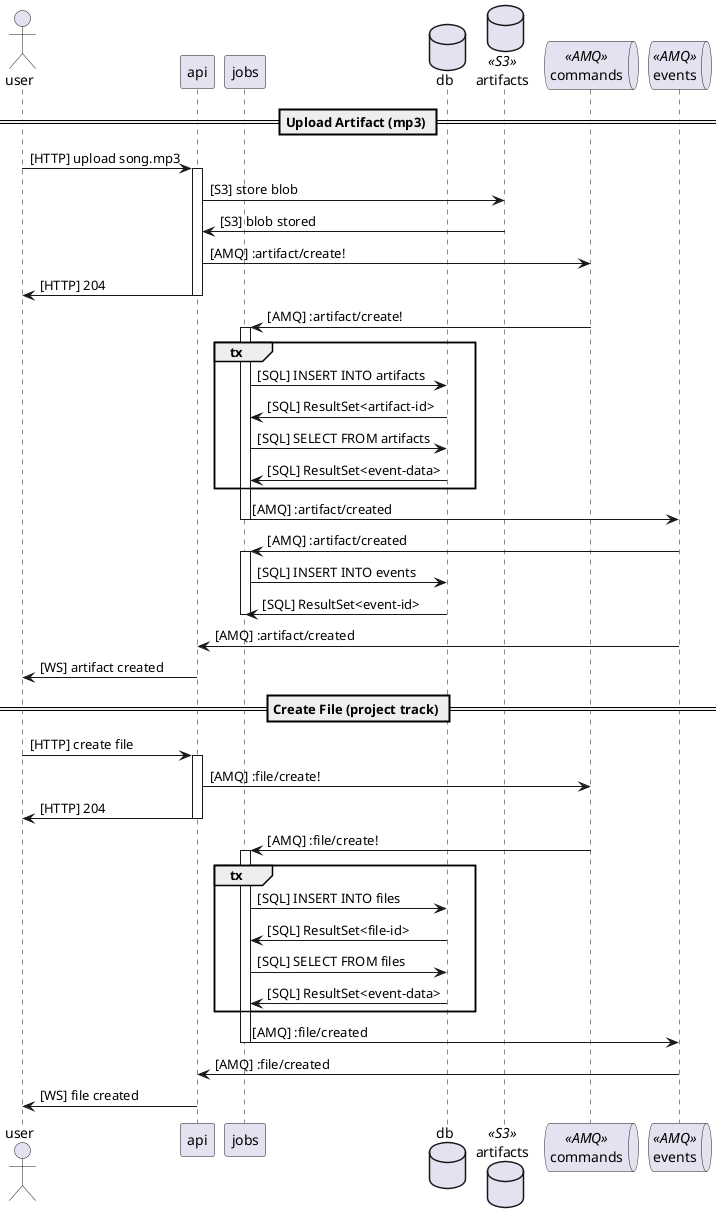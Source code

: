 @startuml
hide circle
skinparam linetype ortho

actor user
participant api
participant jobs
database db
database artifacts as s3 <<S3>>
queue commands <<AMQ>>
queue events <<AMQ>>

== Upload Artifact (mp3) ==

user -> api: [HTTP] upload song.mp3

activate api
    api -> s3: [S3] store blob
    s3 -> api: [S3] blob stored
    api -> commands: [AMQ] :artifact/create!
    api -> user: [HTTP] 204
deactivate api

commands -> jobs: [AMQ] :artifact/create!

activate jobs
    group tx
        jobs -> db: [SQL] INSERT INTO artifacts
        db -> jobs: [SQL] ResultSet<artifact-id>
        jobs -> db: [SQL] SELECT FROM artifacts
        db -> jobs: [SQL] ResultSet<event-data>
    end
    jobs -> events: [AMQ] :artifact/created
deactivate jobs

events -> jobs: [AMQ] :artifact/created

activate jobs
    jobs -> db: [SQL] INSERT INTO events
    db -> jobs: [SQL] ResultSet<event-id>
deactivate jobs

events -> api: [AMQ] :artifact/created
api -> user: [WS] artifact created

== Create File (project track) ==

user -> api: [HTTP] create file

activate api
    api -> commands: [AMQ] :file/create!
    api -> user: [HTTP] 204
deactivate api

commands -> jobs: [AMQ] :file/create!

activate jobs
    group tx
        jobs -> db: [SQL] INSERT INTO files
        db -> jobs: [SQL] ResultSet<file-id>
        jobs -> db: [SQL] SELECT FROM files
        db -> jobs: [SQL] ResultSet<event-data>
    end
    jobs -> events: [AMQ] :file/created
deactivate jobs

events -> api: [AMQ] :file/created
api -> user: [WS] file created

@enduml
